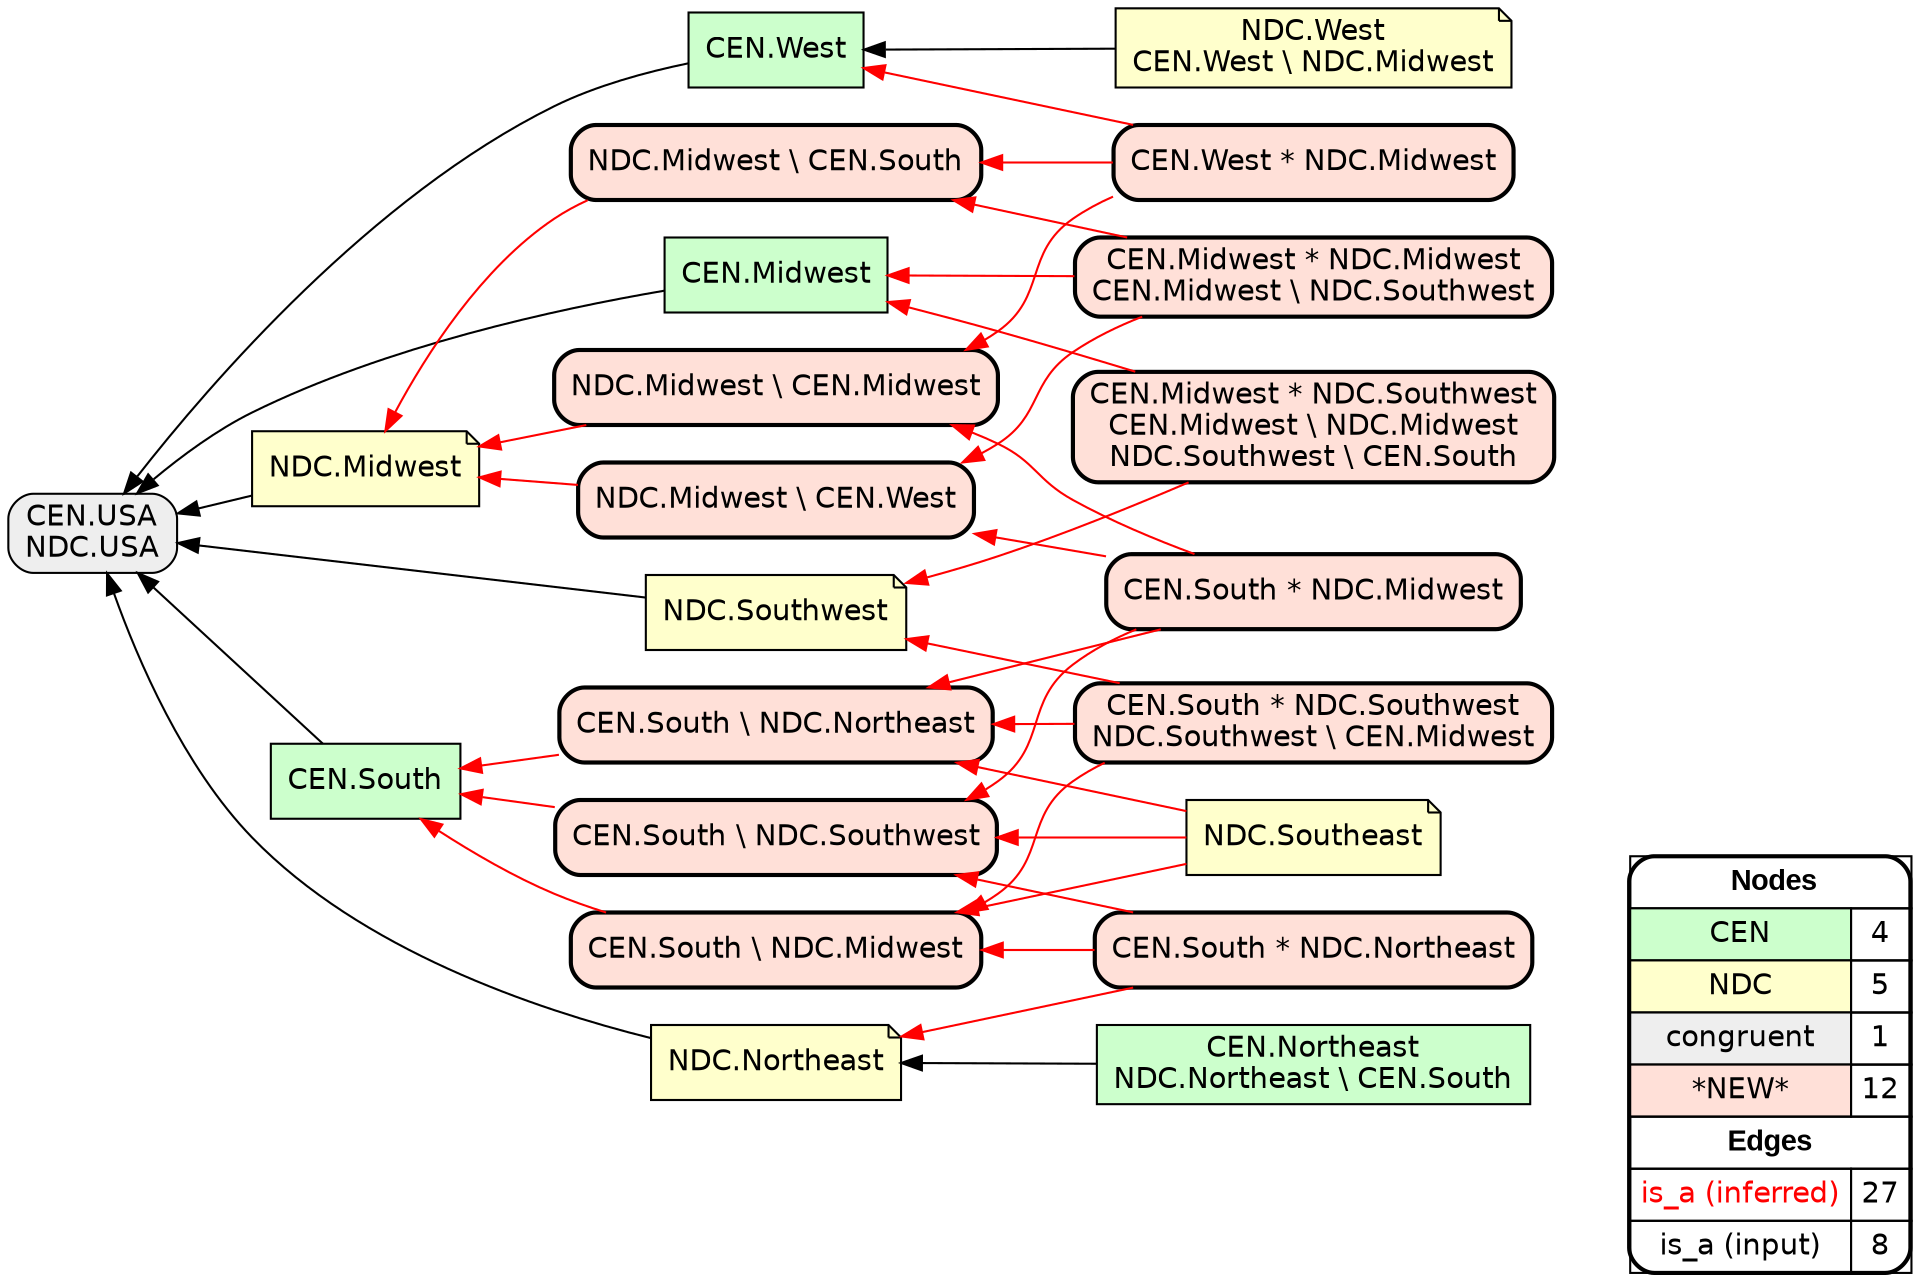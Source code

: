 digraph{
rankdir=RL
node[shape=box style=filled fillcolor="#CCFFCC" fontname="helvetica"] 
"CEN.West"
"CEN.Northeast\nNDC.Northeast \\ CEN.South"
"CEN.Midwest"
"CEN.South"
node[shape=note style=filled fillcolor="#FFFFCC" fontname="helvetica"] 
"NDC.West\nCEN.West \\ NDC.Midwest"
"NDC.Midwest"
"NDC.Southwest"
"NDC.Southeast"
"NDC.Northeast"
node[shape=box style="filled,rounded" fillcolor="#EEEEEE" fontname="helvetica"] 
"CEN.USA\nNDC.USA"
node[shape=box style="filled,rounded,bold" fillcolor="#FFE0D8" fontname="helvetica"] 
"CEN.Midwest * NDC.Midwest\nCEN.Midwest \\ NDC.Southwest"
"CEN.Midwest * NDC.Southwest\nCEN.Midwest \\ NDC.Midwest\nNDC.Southwest \\ CEN.South"
"CEN.South * NDC.Southwest\nNDC.Southwest \\ CEN.Midwest"
"CEN.South \\ NDC.Southwest"
"CEN.South * NDC.Midwest"
"CEN.West * NDC.Midwest"
"CEN.South \\ NDC.Northeast"
"CEN.South \\ NDC.Midwest"
"NDC.Midwest \\ CEN.West"
"NDC.Midwest \\ CEN.South"
"CEN.South * NDC.Northeast"
"NDC.Midwest \\ CEN.Midwest"
edge[arrowhead=normal style=dotted color="#000000" constraint=true penwidth=1]
edge[arrowhead=normal style=solid color="#FF0000" constraint=true penwidth=1]
"NDC.Midwest \\ CEN.Midwest" -> "NDC.Midwest"
"NDC.Midwest \\ CEN.South" -> "NDC.Midwest"
"NDC.Southeast" -> "CEN.South \\ NDC.Midwest"
"CEN.South * NDC.Midwest" -> "CEN.South \\ NDC.Southwest"
"CEN.South * NDC.Southwest\nNDC.Southwest \\ CEN.Midwest" -> "NDC.Southwest"
"NDC.Southeast" -> "CEN.South \\ NDC.Southwest"
"CEN.South \\ NDC.Midwest" -> "CEN.South"
"CEN.Midwest * NDC.Midwest\nCEN.Midwest \\ NDC.Southwest" -> "CEN.Midwest"
"CEN.South * NDC.Midwest" -> "CEN.South \\ NDC.Northeast"
"CEN.Midwest * NDC.Southwest\nCEN.Midwest \\ NDC.Midwest\nNDC.Southwest \\ CEN.South" -> "NDC.Southwest"
"CEN.South * NDC.Midwest" -> "NDC.Midwest \\ CEN.Midwest"
"CEN.Midwest * NDC.Southwest\nCEN.Midwest \\ NDC.Midwest\nNDC.Southwest \\ CEN.South" -> "CEN.Midwest"
"CEN.South \\ NDC.Southwest" -> "CEN.South"
"CEN.West * NDC.Midwest" -> "CEN.West"
"CEN.West * NDC.Midwest" -> "NDC.Midwest \\ CEN.South"
"CEN.South * NDC.Southwest\nNDC.Southwest \\ CEN.Midwest" -> "CEN.South \\ NDC.Northeast"
"CEN.West * NDC.Midwest" -> "NDC.Midwest \\ CEN.Midwest"
"CEN.South * NDC.Northeast" -> "CEN.South \\ NDC.Southwest"
"CEN.South * NDC.Northeast" -> "CEN.South \\ NDC.Midwest"
"CEN.South * NDC.Northeast" -> "NDC.Northeast"
"CEN.South \\ NDC.Northeast" -> "CEN.South"
"CEN.South * NDC.Midwest" -> "NDC.Midwest \\ CEN.West"
"CEN.Midwest * NDC.Midwest\nCEN.Midwest \\ NDC.Southwest" -> "NDC.Midwest \\ CEN.South"
"NDC.Midwest \\ CEN.West" -> "NDC.Midwest"
"NDC.Southeast" -> "CEN.South \\ NDC.Northeast"
"CEN.Midwest * NDC.Midwest\nCEN.Midwest \\ NDC.Southwest" -> "NDC.Midwest \\ CEN.West"
"CEN.South * NDC.Southwest\nNDC.Southwest \\ CEN.Midwest" -> "CEN.South \\ NDC.Midwest"
edge[arrowhead=normal style=solid color="#000000" constraint=true penwidth=1]
"NDC.West\nCEN.West \\ NDC.Midwest" -> "CEN.West"
"CEN.Midwest" -> "CEN.USA\nNDC.USA"
"NDC.Midwest" -> "CEN.USA\nNDC.USA"
"NDC.Southwest" -> "CEN.USA\nNDC.USA"
"NDC.Northeast" -> "CEN.USA\nNDC.USA"
"CEN.West" -> "CEN.USA\nNDC.USA"
"CEN.South" -> "CEN.USA\nNDC.USA"
"CEN.Northeast\nNDC.Northeast \\ CEN.South" -> "NDC.Northeast"
node[shape=box] 
{rank=source Legend [fillcolor= white margin=0 label=< 
 <TABLE BORDER="0" CELLBORDER="1" CELLSPACING="0" CELLPADDING="4"> 
<TR> <TD COLSPAN="2"><font face="Arial Black"> Nodes</font></TD> </TR> 
<TR> 
 <TD bgcolor="#CCFFCC" fontname="helvetica">CEN</TD> 
 <TD>4</TD> 
 </TR> 
<TR> 
 <TD bgcolor="#FFFFCC" fontname="helvetica">NDC</TD> 
 <TD>5</TD> 
 </TR> 
<TR> 
 <TD bgcolor="#EEEEEE" fontname="helvetica">congruent</TD> 
 <TD>1</TD> 
 </TR> 
<TR> 
 <TD bgcolor="#FFE0D8" fontname="helvetica">*NEW*</TD> 
 <TD>12</TD> 
 </TR> 
<TR> <TD COLSPAN="2"><font face = "Arial Black"> Edges </font></TD> </TR> 
<TR> 
 <TD><font color ="#FF0000">is_a (inferred)</font></TD><TD>27</TD>
</TR>
<TR> 
 <TD><font color ="#000000">is_a (input)</font></TD><TD>8</TD>
</TR>
</TABLE> 
 >] } 
}